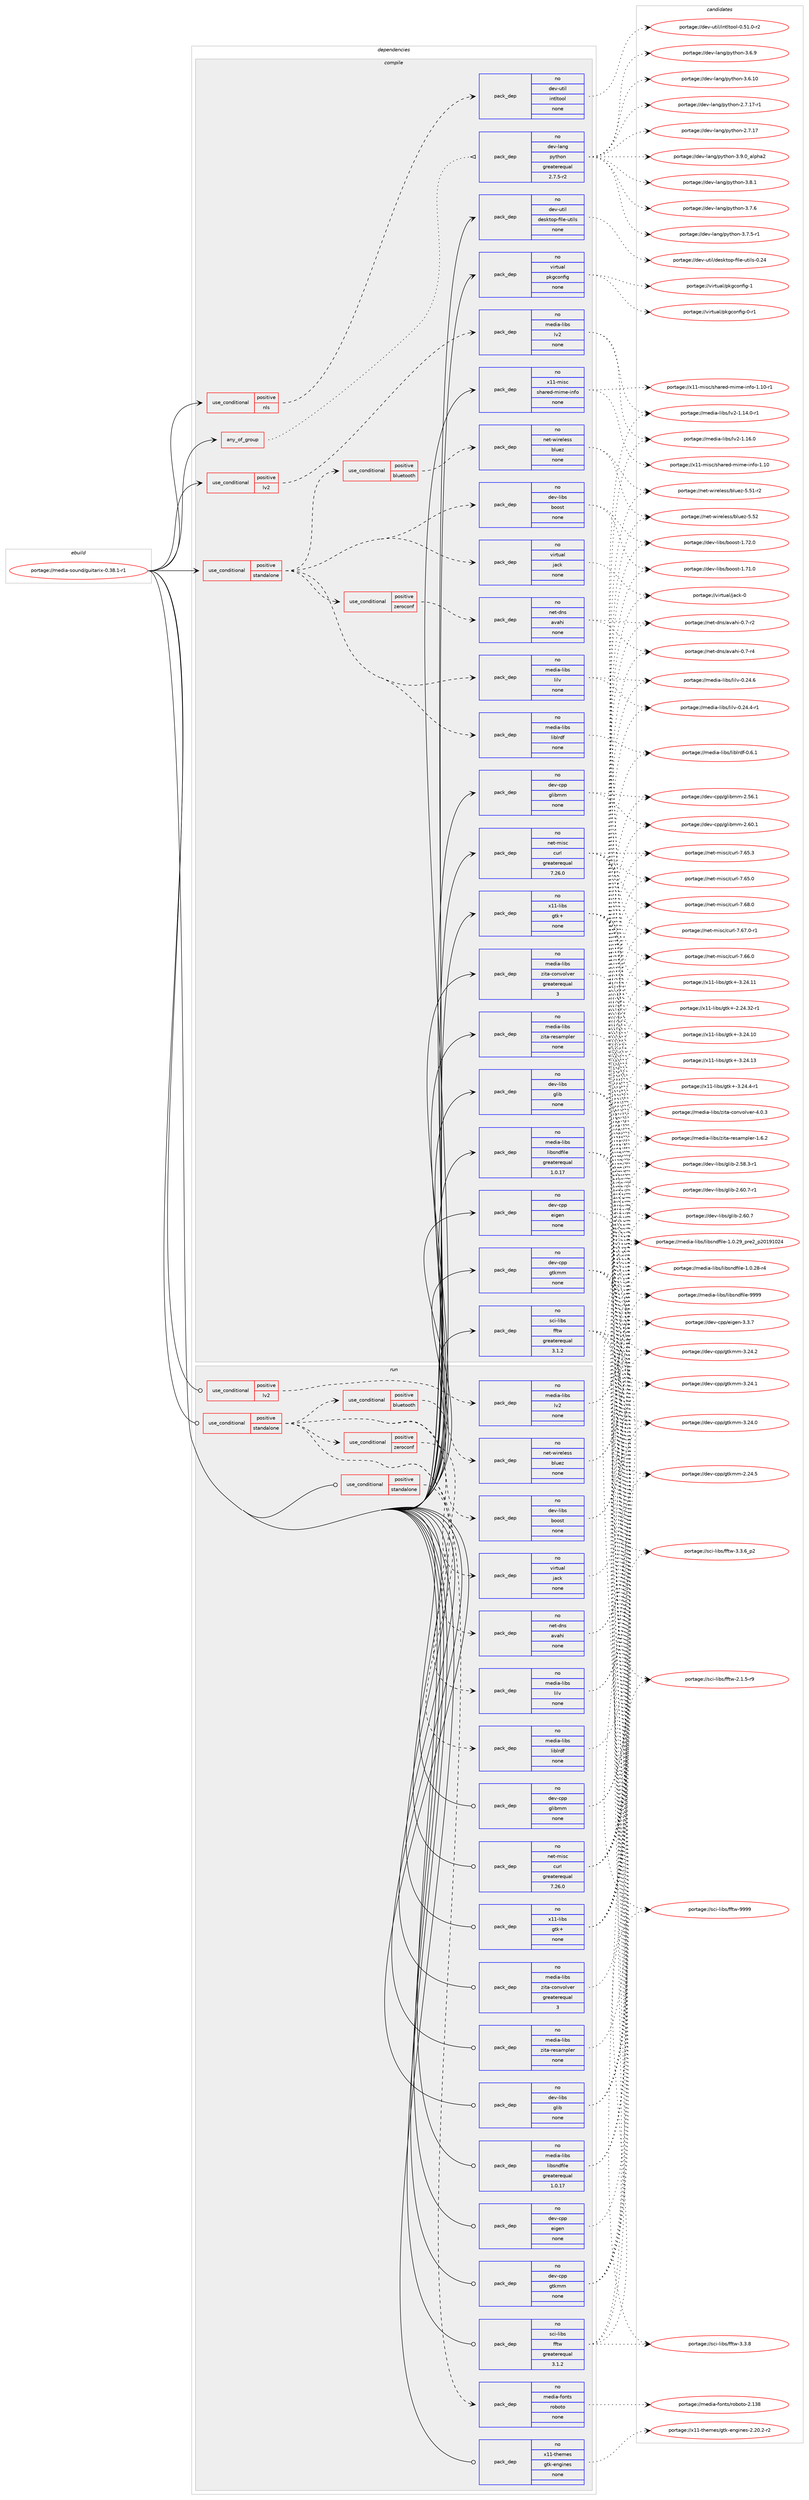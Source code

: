 digraph prolog {

# *************
# Graph options
# *************

newrank=true;
concentrate=true;
compound=true;
graph [rankdir=LR,fontname=Helvetica,fontsize=10,ranksep=1.5];#, ranksep=2.5, nodesep=0.2];
edge  [arrowhead=vee];
node  [fontname=Helvetica,fontsize=10];

# **********
# The ebuild
# **********

subgraph cluster_leftcol {
color=gray;
rank=same;
label=<<i>ebuild</i>>;
id [label="portage://media-sound/guitarix-0.38.1-r1", color=red, width=4, href="../media-sound/guitarix-0.38.1-r1.svg"];
}

# ****************
# The dependencies
# ****************

subgraph cluster_midcol {
color=gray;
label=<<i>dependencies</i>>;
subgraph cluster_compile {
fillcolor="#eeeeee";
style=filled;
label=<<i>compile</i>>;
subgraph any2806 {
dependency192704 [label=<<TABLE BORDER="0" CELLBORDER="1" CELLSPACING="0" CELLPADDING="4"><TR><TD CELLPADDING="10">any_of_group</TD></TR></TABLE>>, shape=none, color=red];subgraph pack146018 {
dependency192705 [label=<<TABLE BORDER="0" CELLBORDER="1" CELLSPACING="0" CELLPADDING="4" WIDTH="220"><TR><TD ROWSPAN="6" CELLPADDING="30">pack_dep</TD></TR><TR><TD WIDTH="110">no</TD></TR><TR><TD>dev-lang</TD></TR><TR><TD>python</TD></TR><TR><TD>greaterequal</TD></TR><TR><TD>2.7.5-r2</TD></TR></TABLE>>, shape=none, color=blue];
}
dependency192704:e -> dependency192705:w [weight=20,style="dotted",arrowhead="oinv"];
}
id:e -> dependency192704:w [weight=20,style="solid",arrowhead="vee"];
subgraph cond43730 {
dependency192706 [label=<<TABLE BORDER="0" CELLBORDER="1" CELLSPACING="0" CELLPADDING="4"><TR><TD ROWSPAN="3" CELLPADDING="10">use_conditional</TD></TR><TR><TD>positive</TD></TR><TR><TD>lv2</TD></TR></TABLE>>, shape=none, color=red];
subgraph pack146019 {
dependency192707 [label=<<TABLE BORDER="0" CELLBORDER="1" CELLSPACING="0" CELLPADDING="4" WIDTH="220"><TR><TD ROWSPAN="6" CELLPADDING="30">pack_dep</TD></TR><TR><TD WIDTH="110">no</TD></TR><TR><TD>media-libs</TD></TR><TR><TD>lv2</TD></TR><TR><TD>none</TD></TR><TR><TD></TD></TR></TABLE>>, shape=none, color=blue];
}
dependency192706:e -> dependency192707:w [weight=20,style="dashed",arrowhead="vee"];
}
id:e -> dependency192706:w [weight=20,style="solid",arrowhead="vee"];
subgraph cond43731 {
dependency192708 [label=<<TABLE BORDER="0" CELLBORDER="1" CELLSPACING="0" CELLPADDING="4"><TR><TD ROWSPAN="3" CELLPADDING="10">use_conditional</TD></TR><TR><TD>positive</TD></TR><TR><TD>nls</TD></TR></TABLE>>, shape=none, color=red];
subgraph pack146020 {
dependency192709 [label=<<TABLE BORDER="0" CELLBORDER="1" CELLSPACING="0" CELLPADDING="4" WIDTH="220"><TR><TD ROWSPAN="6" CELLPADDING="30">pack_dep</TD></TR><TR><TD WIDTH="110">no</TD></TR><TR><TD>dev-util</TD></TR><TR><TD>intltool</TD></TR><TR><TD>none</TD></TR><TR><TD></TD></TR></TABLE>>, shape=none, color=blue];
}
dependency192708:e -> dependency192709:w [weight=20,style="dashed",arrowhead="vee"];
}
id:e -> dependency192708:w [weight=20,style="solid",arrowhead="vee"];
subgraph cond43732 {
dependency192710 [label=<<TABLE BORDER="0" CELLBORDER="1" CELLSPACING="0" CELLPADDING="4"><TR><TD ROWSPAN="3" CELLPADDING="10">use_conditional</TD></TR><TR><TD>positive</TD></TR><TR><TD>standalone</TD></TR></TABLE>>, shape=none, color=red];
subgraph pack146021 {
dependency192711 [label=<<TABLE BORDER="0" CELLBORDER="1" CELLSPACING="0" CELLPADDING="4" WIDTH="220"><TR><TD ROWSPAN="6" CELLPADDING="30">pack_dep</TD></TR><TR><TD WIDTH="110">no</TD></TR><TR><TD>dev-libs</TD></TR><TR><TD>boost</TD></TR><TR><TD>none</TD></TR><TR><TD></TD></TR></TABLE>>, shape=none, color=blue];
}
dependency192710:e -> dependency192711:w [weight=20,style="dashed",arrowhead="vee"];
subgraph pack146022 {
dependency192712 [label=<<TABLE BORDER="0" CELLBORDER="1" CELLSPACING="0" CELLPADDING="4" WIDTH="220"><TR><TD ROWSPAN="6" CELLPADDING="30">pack_dep</TD></TR><TR><TD WIDTH="110">no</TD></TR><TR><TD>media-libs</TD></TR><TR><TD>liblrdf</TD></TR><TR><TD>none</TD></TR><TR><TD></TD></TR></TABLE>>, shape=none, color=blue];
}
dependency192710:e -> dependency192712:w [weight=20,style="dashed",arrowhead="vee"];
subgraph pack146023 {
dependency192713 [label=<<TABLE BORDER="0" CELLBORDER="1" CELLSPACING="0" CELLPADDING="4" WIDTH="220"><TR><TD ROWSPAN="6" CELLPADDING="30">pack_dep</TD></TR><TR><TD WIDTH="110">no</TD></TR><TR><TD>media-libs</TD></TR><TR><TD>lilv</TD></TR><TR><TD>none</TD></TR><TR><TD></TD></TR></TABLE>>, shape=none, color=blue];
}
dependency192710:e -> dependency192713:w [weight=20,style="dashed",arrowhead="vee"];
subgraph pack146024 {
dependency192714 [label=<<TABLE BORDER="0" CELLBORDER="1" CELLSPACING="0" CELLPADDING="4" WIDTH="220"><TR><TD ROWSPAN="6" CELLPADDING="30">pack_dep</TD></TR><TR><TD WIDTH="110">no</TD></TR><TR><TD>virtual</TD></TR><TR><TD>jack</TD></TR><TR><TD>none</TD></TR><TR><TD></TD></TR></TABLE>>, shape=none, color=blue];
}
dependency192710:e -> dependency192714:w [weight=20,style="dashed",arrowhead="vee"];
subgraph cond43733 {
dependency192715 [label=<<TABLE BORDER="0" CELLBORDER="1" CELLSPACING="0" CELLPADDING="4"><TR><TD ROWSPAN="3" CELLPADDING="10">use_conditional</TD></TR><TR><TD>positive</TD></TR><TR><TD>bluetooth</TD></TR></TABLE>>, shape=none, color=red];
subgraph pack146025 {
dependency192716 [label=<<TABLE BORDER="0" CELLBORDER="1" CELLSPACING="0" CELLPADDING="4" WIDTH="220"><TR><TD ROWSPAN="6" CELLPADDING="30">pack_dep</TD></TR><TR><TD WIDTH="110">no</TD></TR><TR><TD>net-wireless</TD></TR><TR><TD>bluez</TD></TR><TR><TD>none</TD></TR><TR><TD></TD></TR></TABLE>>, shape=none, color=blue];
}
dependency192715:e -> dependency192716:w [weight=20,style="dashed",arrowhead="vee"];
}
dependency192710:e -> dependency192715:w [weight=20,style="dashed",arrowhead="vee"];
subgraph cond43734 {
dependency192717 [label=<<TABLE BORDER="0" CELLBORDER="1" CELLSPACING="0" CELLPADDING="4"><TR><TD ROWSPAN="3" CELLPADDING="10">use_conditional</TD></TR><TR><TD>positive</TD></TR><TR><TD>zeroconf</TD></TR></TABLE>>, shape=none, color=red];
subgraph pack146026 {
dependency192718 [label=<<TABLE BORDER="0" CELLBORDER="1" CELLSPACING="0" CELLPADDING="4" WIDTH="220"><TR><TD ROWSPAN="6" CELLPADDING="30">pack_dep</TD></TR><TR><TD WIDTH="110">no</TD></TR><TR><TD>net-dns</TD></TR><TR><TD>avahi</TD></TR><TR><TD>none</TD></TR><TR><TD></TD></TR></TABLE>>, shape=none, color=blue];
}
dependency192717:e -> dependency192718:w [weight=20,style="dashed",arrowhead="vee"];
}
dependency192710:e -> dependency192717:w [weight=20,style="dashed",arrowhead="vee"];
}
id:e -> dependency192710:w [weight=20,style="solid",arrowhead="vee"];
subgraph pack146027 {
dependency192719 [label=<<TABLE BORDER="0" CELLBORDER="1" CELLSPACING="0" CELLPADDING="4" WIDTH="220"><TR><TD ROWSPAN="6" CELLPADDING="30">pack_dep</TD></TR><TR><TD WIDTH="110">no</TD></TR><TR><TD>dev-cpp</TD></TR><TR><TD>eigen</TD></TR><TR><TD>none</TD></TR><TR><TD></TD></TR></TABLE>>, shape=none, color=blue];
}
id:e -> dependency192719:w [weight=20,style="solid",arrowhead="vee"];
subgraph pack146028 {
dependency192720 [label=<<TABLE BORDER="0" CELLBORDER="1" CELLSPACING="0" CELLPADDING="4" WIDTH="220"><TR><TD ROWSPAN="6" CELLPADDING="30">pack_dep</TD></TR><TR><TD WIDTH="110">no</TD></TR><TR><TD>dev-cpp</TD></TR><TR><TD>glibmm</TD></TR><TR><TD>none</TD></TR><TR><TD></TD></TR></TABLE>>, shape=none, color=blue];
}
id:e -> dependency192720:w [weight=20,style="solid",arrowhead="vee"];
subgraph pack146029 {
dependency192721 [label=<<TABLE BORDER="0" CELLBORDER="1" CELLSPACING="0" CELLPADDING="4" WIDTH="220"><TR><TD ROWSPAN="6" CELLPADDING="30">pack_dep</TD></TR><TR><TD WIDTH="110">no</TD></TR><TR><TD>dev-cpp</TD></TR><TR><TD>gtkmm</TD></TR><TR><TD>none</TD></TR><TR><TD></TD></TR></TABLE>>, shape=none, color=blue];
}
id:e -> dependency192721:w [weight=20,style="solid",arrowhead="vee"];
subgraph pack146030 {
dependency192722 [label=<<TABLE BORDER="0" CELLBORDER="1" CELLSPACING="0" CELLPADDING="4" WIDTH="220"><TR><TD ROWSPAN="6" CELLPADDING="30">pack_dep</TD></TR><TR><TD WIDTH="110">no</TD></TR><TR><TD>dev-libs</TD></TR><TR><TD>glib</TD></TR><TR><TD>none</TD></TR><TR><TD></TD></TR></TABLE>>, shape=none, color=blue];
}
id:e -> dependency192722:w [weight=20,style="solid",arrowhead="vee"];
subgraph pack146031 {
dependency192723 [label=<<TABLE BORDER="0" CELLBORDER="1" CELLSPACING="0" CELLPADDING="4" WIDTH="220"><TR><TD ROWSPAN="6" CELLPADDING="30">pack_dep</TD></TR><TR><TD WIDTH="110">no</TD></TR><TR><TD>dev-util</TD></TR><TR><TD>desktop-file-utils</TD></TR><TR><TD>none</TD></TR><TR><TD></TD></TR></TABLE>>, shape=none, color=blue];
}
id:e -> dependency192723:w [weight=20,style="solid",arrowhead="vee"];
subgraph pack146032 {
dependency192724 [label=<<TABLE BORDER="0" CELLBORDER="1" CELLSPACING="0" CELLPADDING="4" WIDTH="220"><TR><TD ROWSPAN="6" CELLPADDING="30">pack_dep</TD></TR><TR><TD WIDTH="110">no</TD></TR><TR><TD>media-libs</TD></TR><TR><TD>libsndfile</TD></TR><TR><TD>greaterequal</TD></TR><TR><TD>1.0.17</TD></TR></TABLE>>, shape=none, color=blue];
}
id:e -> dependency192724:w [weight=20,style="solid",arrowhead="vee"];
subgraph pack146033 {
dependency192725 [label=<<TABLE BORDER="0" CELLBORDER="1" CELLSPACING="0" CELLPADDING="4" WIDTH="220"><TR><TD ROWSPAN="6" CELLPADDING="30">pack_dep</TD></TR><TR><TD WIDTH="110">no</TD></TR><TR><TD>media-libs</TD></TR><TR><TD>zita-convolver</TD></TR><TR><TD>greaterequal</TD></TR><TR><TD>3</TD></TR></TABLE>>, shape=none, color=blue];
}
id:e -> dependency192725:w [weight=20,style="solid",arrowhead="vee"];
subgraph pack146034 {
dependency192726 [label=<<TABLE BORDER="0" CELLBORDER="1" CELLSPACING="0" CELLPADDING="4" WIDTH="220"><TR><TD ROWSPAN="6" CELLPADDING="30">pack_dep</TD></TR><TR><TD WIDTH="110">no</TD></TR><TR><TD>media-libs</TD></TR><TR><TD>zita-resampler</TD></TR><TR><TD>none</TD></TR><TR><TD></TD></TR></TABLE>>, shape=none, color=blue];
}
id:e -> dependency192726:w [weight=20,style="solid",arrowhead="vee"];
subgraph pack146035 {
dependency192727 [label=<<TABLE BORDER="0" CELLBORDER="1" CELLSPACING="0" CELLPADDING="4" WIDTH="220"><TR><TD ROWSPAN="6" CELLPADDING="30">pack_dep</TD></TR><TR><TD WIDTH="110">no</TD></TR><TR><TD>net-misc</TD></TR><TR><TD>curl</TD></TR><TR><TD>greaterequal</TD></TR><TR><TD>7.26.0</TD></TR></TABLE>>, shape=none, color=blue];
}
id:e -> dependency192727:w [weight=20,style="solid",arrowhead="vee"];
subgraph pack146036 {
dependency192728 [label=<<TABLE BORDER="0" CELLBORDER="1" CELLSPACING="0" CELLPADDING="4" WIDTH="220"><TR><TD ROWSPAN="6" CELLPADDING="30">pack_dep</TD></TR><TR><TD WIDTH="110">no</TD></TR><TR><TD>sci-libs</TD></TR><TR><TD>fftw</TD></TR><TR><TD>greaterequal</TD></TR><TR><TD>3.1.2</TD></TR></TABLE>>, shape=none, color=blue];
}
id:e -> dependency192728:w [weight=20,style="solid",arrowhead="vee"];
subgraph pack146037 {
dependency192729 [label=<<TABLE BORDER="0" CELLBORDER="1" CELLSPACING="0" CELLPADDING="4" WIDTH="220"><TR><TD ROWSPAN="6" CELLPADDING="30">pack_dep</TD></TR><TR><TD WIDTH="110">no</TD></TR><TR><TD>virtual</TD></TR><TR><TD>pkgconfig</TD></TR><TR><TD>none</TD></TR><TR><TD></TD></TR></TABLE>>, shape=none, color=blue];
}
id:e -> dependency192729:w [weight=20,style="solid",arrowhead="vee"];
subgraph pack146038 {
dependency192730 [label=<<TABLE BORDER="0" CELLBORDER="1" CELLSPACING="0" CELLPADDING="4" WIDTH="220"><TR><TD ROWSPAN="6" CELLPADDING="30">pack_dep</TD></TR><TR><TD WIDTH="110">no</TD></TR><TR><TD>x11-libs</TD></TR><TR><TD>gtk+</TD></TR><TR><TD>none</TD></TR><TR><TD></TD></TR></TABLE>>, shape=none, color=blue];
}
id:e -> dependency192730:w [weight=20,style="solid",arrowhead="vee"];
subgraph pack146039 {
dependency192731 [label=<<TABLE BORDER="0" CELLBORDER="1" CELLSPACING="0" CELLPADDING="4" WIDTH="220"><TR><TD ROWSPAN="6" CELLPADDING="30">pack_dep</TD></TR><TR><TD WIDTH="110">no</TD></TR><TR><TD>x11-misc</TD></TR><TR><TD>shared-mime-info</TD></TR><TR><TD>none</TD></TR><TR><TD></TD></TR></TABLE>>, shape=none, color=blue];
}
id:e -> dependency192731:w [weight=20,style="solid",arrowhead="vee"];
}
subgraph cluster_compileandrun {
fillcolor="#eeeeee";
style=filled;
label=<<i>compile and run</i>>;
}
subgraph cluster_run {
fillcolor="#eeeeee";
style=filled;
label=<<i>run</i>>;
subgraph cond43735 {
dependency192732 [label=<<TABLE BORDER="0" CELLBORDER="1" CELLSPACING="0" CELLPADDING="4"><TR><TD ROWSPAN="3" CELLPADDING="10">use_conditional</TD></TR><TR><TD>positive</TD></TR><TR><TD>lv2</TD></TR></TABLE>>, shape=none, color=red];
subgraph pack146040 {
dependency192733 [label=<<TABLE BORDER="0" CELLBORDER="1" CELLSPACING="0" CELLPADDING="4" WIDTH="220"><TR><TD ROWSPAN="6" CELLPADDING="30">pack_dep</TD></TR><TR><TD WIDTH="110">no</TD></TR><TR><TD>media-libs</TD></TR><TR><TD>lv2</TD></TR><TR><TD>none</TD></TR><TR><TD></TD></TR></TABLE>>, shape=none, color=blue];
}
dependency192732:e -> dependency192733:w [weight=20,style="dashed",arrowhead="vee"];
}
id:e -> dependency192732:w [weight=20,style="solid",arrowhead="odot"];
subgraph cond43736 {
dependency192734 [label=<<TABLE BORDER="0" CELLBORDER="1" CELLSPACING="0" CELLPADDING="4"><TR><TD ROWSPAN="3" CELLPADDING="10">use_conditional</TD></TR><TR><TD>positive</TD></TR><TR><TD>standalone</TD></TR></TABLE>>, shape=none, color=red];
subgraph pack146041 {
dependency192735 [label=<<TABLE BORDER="0" CELLBORDER="1" CELLSPACING="0" CELLPADDING="4" WIDTH="220"><TR><TD ROWSPAN="6" CELLPADDING="30">pack_dep</TD></TR><TR><TD WIDTH="110">no</TD></TR><TR><TD>dev-libs</TD></TR><TR><TD>boost</TD></TR><TR><TD>none</TD></TR><TR><TD></TD></TR></TABLE>>, shape=none, color=blue];
}
dependency192734:e -> dependency192735:w [weight=20,style="dashed",arrowhead="vee"];
subgraph pack146042 {
dependency192736 [label=<<TABLE BORDER="0" CELLBORDER="1" CELLSPACING="0" CELLPADDING="4" WIDTH="220"><TR><TD ROWSPAN="6" CELLPADDING="30">pack_dep</TD></TR><TR><TD WIDTH="110">no</TD></TR><TR><TD>media-libs</TD></TR><TR><TD>liblrdf</TD></TR><TR><TD>none</TD></TR><TR><TD></TD></TR></TABLE>>, shape=none, color=blue];
}
dependency192734:e -> dependency192736:w [weight=20,style="dashed",arrowhead="vee"];
subgraph pack146043 {
dependency192737 [label=<<TABLE BORDER="0" CELLBORDER="1" CELLSPACING="0" CELLPADDING="4" WIDTH="220"><TR><TD ROWSPAN="6" CELLPADDING="30">pack_dep</TD></TR><TR><TD WIDTH="110">no</TD></TR><TR><TD>media-libs</TD></TR><TR><TD>lilv</TD></TR><TR><TD>none</TD></TR><TR><TD></TD></TR></TABLE>>, shape=none, color=blue];
}
dependency192734:e -> dependency192737:w [weight=20,style="dashed",arrowhead="vee"];
subgraph pack146044 {
dependency192738 [label=<<TABLE BORDER="0" CELLBORDER="1" CELLSPACING="0" CELLPADDING="4" WIDTH="220"><TR><TD ROWSPAN="6" CELLPADDING="30">pack_dep</TD></TR><TR><TD WIDTH="110">no</TD></TR><TR><TD>virtual</TD></TR><TR><TD>jack</TD></TR><TR><TD>none</TD></TR><TR><TD></TD></TR></TABLE>>, shape=none, color=blue];
}
dependency192734:e -> dependency192738:w [weight=20,style="dashed",arrowhead="vee"];
subgraph cond43737 {
dependency192739 [label=<<TABLE BORDER="0" CELLBORDER="1" CELLSPACING="0" CELLPADDING="4"><TR><TD ROWSPAN="3" CELLPADDING="10">use_conditional</TD></TR><TR><TD>positive</TD></TR><TR><TD>bluetooth</TD></TR></TABLE>>, shape=none, color=red];
subgraph pack146045 {
dependency192740 [label=<<TABLE BORDER="0" CELLBORDER="1" CELLSPACING="0" CELLPADDING="4" WIDTH="220"><TR><TD ROWSPAN="6" CELLPADDING="30">pack_dep</TD></TR><TR><TD WIDTH="110">no</TD></TR><TR><TD>net-wireless</TD></TR><TR><TD>bluez</TD></TR><TR><TD>none</TD></TR><TR><TD></TD></TR></TABLE>>, shape=none, color=blue];
}
dependency192739:e -> dependency192740:w [weight=20,style="dashed",arrowhead="vee"];
}
dependency192734:e -> dependency192739:w [weight=20,style="dashed",arrowhead="vee"];
subgraph cond43738 {
dependency192741 [label=<<TABLE BORDER="0" CELLBORDER="1" CELLSPACING="0" CELLPADDING="4"><TR><TD ROWSPAN="3" CELLPADDING="10">use_conditional</TD></TR><TR><TD>positive</TD></TR><TR><TD>zeroconf</TD></TR></TABLE>>, shape=none, color=red];
subgraph pack146046 {
dependency192742 [label=<<TABLE BORDER="0" CELLBORDER="1" CELLSPACING="0" CELLPADDING="4" WIDTH="220"><TR><TD ROWSPAN="6" CELLPADDING="30">pack_dep</TD></TR><TR><TD WIDTH="110">no</TD></TR><TR><TD>net-dns</TD></TR><TR><TD>avahi</TD></TR><TR><TD>none</TD></TR><TR><TD></TD></TR></TABLE>>, shape=none, color=blue];
}
dependency192741:e -> dependency192742:w [weight=20,style="dashed",arrowhead="vee"];
}
dependency192734:e -> dependency192741:w [weight=20,style="dashed",arrowhead="vee"];
}
id:e -> dependency192734:w [weight=20,style="solid",arrowhead="odot"];
subgraph cond43739 {
dependency192743 [label=<<TABLE BORDER="0" CELLBORDER="1" CELLSPACING="0" CELLPADDING="4"><TR><TD ROWSPAN="3" CELLPADDING="10">use_conditional</TD></TR><TR><TD>positive</TD></TR><TR><TD>standalone</TD></TR></TABLE>>, shape=none, color=red];
subgraph pack146047 {
dependency192744 [label=<<TABLE BORDER="0" CELLBORDER="1" CELLSPACING="0" CELLPADDING="4" WIDTH="220"><TR><TD ROWSPAN="6" CELLPADDING="30">pack_dep</TD></TR><TR><TD WIDTH="110">no</TD></TR><TR><TD>media-fonts</TD></TR><TR><TD>roboto</TD></TR><TR><TD>none</TD></TR><TR><TD></TD></TR></TABLE>>, shape=none, color=blue];
}
dependency192743:e -> dependency192744:w [weight=20,style="dashed",arrowhead="vee"];
}
id:e -> dependency192743:w [weight=20,style="solid",arrowhead="odot"];
subgraph pack146048 {
dependency192745 [label=<<TABLE BORDER="0" CELLBORDER="1" CELLSPACING="0" CELLPADDING="4" WIDTH="220"><TR><TD ROWSPAN="6" CELLPADDING="30">pack_dep</TD></TR><TR><TD WIDTH="110">no</TD></TR><TR><TD>dev-cpp</TD></TR><TR><TD>eigen</TD></TR><TR><TD>none</TD></TR><TR><TD></TD></TR></TABLE>>, shape=none, color=blue];
}
id:e -> dependency192745:w [weight=20,style="solid",arrowhead="odot"];
subgraph pack146049 {
dependency192746 [label=<<TABLE BORDER="0" CELLBORDER="1" CELLSPACING="0" CELLPADDING="4" WIDTH="220"><TR><TD ROWSPAN="6" CELLPADDING="30">pack_dep</TD></TR><TR><TD WIDTH="110">no</TD></TR><TR><TD>dev-cpp</TD></TR><TR><TD>glibmm</TD></TR><TR><TD>none</TD></TR><TR><TD></TD></TR></TABLE>>, shape=none, color=blue];
}
id:e -> dependency192746:w [weight=20,style="solid",arrowhead="odot"];
subgraph pack146050 {
dependency192747 [label=<<TABLE BORDER="0" CELLBORDER="1" CELLSPACING="0" CELLPADDING="4" WIDTH="220"><TR><TD ROWSPAN="6" CELLPADDING="30">pack_dep</TD></TR><TR><TD WIDTH="110">no</TD></TR><TR><TD>dev-cpp</TD></TR><TR><TD>gtkmm</TD></TR><TR><TD>none</TD></TR><TR><TD></TD></TR></TABLE>>, shape=none, color=blue];
}
id:e -> dependency192747:w [weight=20,style="solid",arrowhead="odot"];
subgraph pack146051 {
dependency192748 [label=<<TABLE BORDER="0" CELLBORDER="1" CELLSPACING="0" CELLPADDING="4" WIDTH="220"><TR><TD ROWSPAN="6" CELLPADDING="30">pack_dep</TD></TR><TR><TD WIDTH="110">no</TD></TR><TR><TD>dev-libs</TD></TR><TR><TD>glib</TD></TR><TR><TD>none</TD></TR><TR><TD></TD></TR></TABLE>>, shape=none, color=blue];
}
id:e -> dependency192748:w [weight=20,style="solid",arrowhead="odot"];
subgraph pack146052 {
dependency192749 [label=<<TABLE BORDER="0" CELLBORDER="1" CELLSPACING="0" CELLPADDING="4" WIDTH="220"><TR><TD ROWSPAN="6" CELLPADDING="30">pack_dep</TD></TR><TR><TD WIDTH="110">no</TD></TR><TR><TD>media-libs</TD></TR><TR><TD>libsndfile</TD></TR><TR><TD>greaterequal</TD></TR><TR><TD>1.0.17</TD></TR></TABLE>>, shape=none, color=blue];
}
id:e -> dependency192749:w [weight=20,style="solid",arrowhead="odot"];
subgraph pack146053 {
dependency192750 [label=<<TABLE BORDER="0" CELLBORDER="1" CELLSPACING="0" CELLPADDING="4" WIDTH="220"><TR><TD ROWSPAN="6" CELLPADDING="30">pack_dep</TD></TR><TR><TD WIDTH="110">no</TD></TR><TR><TD>media-libs</TD></TR><TR><TD>zita-convolver</TD></TR><TR><TD>greaterequal</TD></TR><TR><TD>3</TD></TR></TABLE>>, shape=none, color=blue];
}
id:e -> dependency192750:w [weight=20,style="solid",arrowhead="odot"];
subgraph pack146054 {
dependency192751 [label=<<TABLE BORDER="0" CELLBORDER="1" CELLSPACING="0" CELLPADDING="4" WIDTH="220"><TR><TD ROWSPAN="6" CELLPADDING="30">pack_dep</TD></TR><TR><TD WIDTH="110">no</TD></TR><TR><TD>media-libs</TD></TR><TR><TD>zita-resampler</TD></TR><TR><TD>none</TD></TR><TR><TD></TD></TR></TABLE>>, shape=none, color=blue];
}
id:e -> dependency192751:w [weight=20,style="solid",arrowhead="odot"];
subgraph pack146055 {
dependency192752 [label=<<TABLE BORDER="0" CELLBORDER="1" CELLSPACING="0" CELLPADDING="4" WIDTH="220"><TR><TD ROWSPAN="6" CELLPADDING="30">pack_dep</TD></TR><TR><TD WIDTH="110">no</TD></TR><TR><TD>net-misc</TD></TR><TR><TD>curl</TD></TR><TR><TD>greaterequal</TD></TR><TR><TD>7.26.0</TD></TR></TABLE>>, shape=none, color=blue];
}
id:e -> dependency192752:w [weight=20,style="solid",arrowhead="odot"];
subgraph pack146056 {
dependency192753 [label=<<TABLE BORDER="0" CELLBORDER="1" CELLSPACING="0" CELLPADDING="4" WIDTH="220"><TR><TD ROWSPAN="6" CELLPADDING="30">pack_dep</TD></TR><TR><TD WIDTH="110">no</TD></TR><TR><TD>sci-libs</TD></TR><TR><TD>fftw</TD></TR><TR><TD>greaterequal</TD></TR><TR><TD>3.1.2</TD></TR></TABLE>>, shape=none, color=blue];
}
id:e -> dependency192753:w [weight=20,style="solid",arrowhead="odot"];
subgraph pack146057 {
dependency192754 [label=<<TABLE BORDER="0" CELLBORDER="1" CELLSPACING="0" CELLPADDING="4" WIDTH="220"><TR><TD ROWSPAN="6" CELLPADDING="30">pack_dep</TD></TR><TR><TD WIDTH="110">no</TD></TR><TR><TD>x11-libs</TD></TR><TR><TD>gtk+</TD></TR><TR><TD>none</TD></TR><TR><TD></TD></TR></TABLE>>, shape=none, color=blue];
}
id:e -> dependency192754:w [weight=20,style="solid",arrowhead="odot"];
subgraph pack146058 {
dependency192755 [label=<<TABLE BORDER="0" CELLBORDER="1" CELLSPACING="0" CELLPADDING="4" WIDTH="220"><TR><TD ROWSPAN="6" CELLPADDING="30">pack_dep</TD></TR><TR><TD WIDTH="110">no</TD></TR><TR><TD>x11-themes</TD></TR><TR><TD>gtk-engines</TD></TR><TR><TD>none</TD></TR><TR><TD></TD></TR></TABLE>>, shape=none, color=blue];
}
id:e -> dependency192755:w [weight=20,style="solid",arrowhead="odot"];
}
}

# **************
# The candidates
# **************

subgraph cluster_choices {
rank=same;
color=gray;
label=<<i>candidates</i>>;

subgraph choice146018 {
color=black;
nodesep=1;
choice10010111845108971101034711212111610411111045514657464895971081121049750 [label="portage://dev-lang/python-3.9.0_alpha2", color=red, width=4,href="../dev-lang/python-3.9.0_alpha2.svg"];
choice100101118451089711010347112121116104111110455146564649 [label="portage://dev-lang/python-3.8.1", color=red, width=4,href="../dev-lang/python-3.8.1.svg"];
choice100101118451089711010347112121116104111110455146554654 [label="portage://dev-lang/python-3.7.6", color=red, width=4,href="../dev-lang/python-3.7.6.svg"];
choice1001011184510897110103471121211161041111104551465546534511449 [label="portage://dev-lang/python-3.7.5-r1", color=red, width=4,href="../dev-lang/python-3.7.5-r1.svg"];
choice100101118451089711010347112121116104111110455146544657 [label="portage://dev-lang/python-3.6.9", color=red, width=4,href="../dev-lang/python-3.6.9.svg"];
choice10010111845108971101034711212111610411111045514654464948 [label="portage://dev-lang/python-3.6.10", color=red, width=4,href="../dev-lang/python-3.6.10.svg"];
choice100101118451089711010347112121116104111110455046554649554511449 [label="portage://dev-lang/python-2.7.17-r1", color=red, width=4,href="../dev-lang/python-2.7.17-r1.svg"];
choice10010111845108971101034711212111610411111045504655464955 [label="portage://dev-lang/python-2.7.17", color=red, width=4,href="../dev-lang/python-2.7.17.svg"];
dependency192705:e -> choice10010111845108971101034711212111610411111045514657464895971081121049750:w [style=dotted,weight="100"];
dependency192705:e -> choice100101118451089711010347112121116104111110455146564649:w [style=dotted,weight="100"];
dependency192705:e -> choice100101118451089711010347112121116104111110455146554654:w [style=dotted,weight="100"];
dependency192705:e -> choice1001011184510897110103471121211161041111104551465546534511449:w [style=dotted,weight="100"];
dependency192705:e -> choice100101118451089711010347112121116104111110455146544657:w [style=dotted,weight="100"];
dependency192705:e -> choice10010111845108971101034711212111610411111045514654464948:w [style=dotted,weight="100"];
dependency192705:e -> choice100101118451089711010347112121116104111110455046554649554511449:w [style=dotted,weight="100"];
dependency192705:e -> choice10010111845108971101034711212111610411111045504655464955:w [style=dotted,weight="100"];
}
subgraph choice146019 {
color=black;
nodesep=1;
choice109101100105974510810598115471081185045494649544648 [label="portage://media-libs/lv2-1.16.0", color=red, width=4,href="../media-libs/lv2-1.16.0.svg"];
choice1091011001059745108105981154710811850454946495246484511449 [label="portage://media-libs/lv2-1.14.0-r1", color=red, width=4,href="../media-libs/lv2-1.14.0-r1.svg"];
dependency192707:e -> choice109101100105974510810598115471081185045494649544648:w [style=dotted,weight="100"];
dependency192707:e -> choice1091011001059745108105981154710811850454946495246484511449:w [style=dotted,weight="100"];
}
subgraph choice146020 {
color=black;
nodesep=1;
choice1001011184511711610510847105110116108116111111108454846534946484511450 [label="portage://dev-util/intltool-0.51.0-r2", color=red, width=4,href="../dev-util/intltool-0.51.0-r2.svg"];
dependency192709:e -> choice1001011184511711610510847105110116108116111111108454846534946484511450:w [style=dotted,weight="100"];
}
subgraph choice146021 {
color=black;
nodesep=1;
choice1001011184510810598115479811111111511645494655504648 [label="portage://dev-libs/boost-1.72.0", color=red, width=4,href="../dev-libs/boost-1.72.0.svg"];
choice1001011184510810598115479811111111511645494655494648 [label="portage://dev-libs/boost-1.71.0", color=red, width=4,href="../dev-libs/boost-1.71.0.svg"];
dependency192711:e -> choice1001011184510810598115479811111111511645494655504648:w [style=dotted,weight="100"];
dependency192711:e -> choice1001011184510810598115479811111111511645494655494648:w [style=dotted,weight="100"];
}
subgraph choice146022 {
color=black;
nodesep=1;
choice1091011001059745108105981154710810598108114100102454846544649 [label="portage://media-libs/liblrdf-0.6.1", color=red, width=4,href="../media-libs/liblrdf-0.6.1.svg"];
dependency192712:e -> choice1091011001059745108105981154710810598108114100102454846544649:w [style=dotted,weight="100"];
}
subgraph choice146023 {
color=black;
nodesep=1;
choice1091011001059745108105981154710810510811845484650524654 [label="portage://media-libs/lilv-0.24.6", color=red, width=4,href="../media-libs/lilv-0.24.6.svg"];
choice10910110010597451081059811547108105108118454846505246524511449 [label="portage://media-libs/lilv-0.24.4-r1", color=red, width=4,href="../media-libs/lilv-0.24.4-r1.svg"];
dependency192713:e -> choice1091011001059745108105981154710810510811845484650524654:w [style=dotted,weight="100"];
dependency192713:e -> choice10910110010597451081059811547108105108118454846505246524511449:w [style=dotted,weight="100"];
}
subgraph choice146024 {
color=black;
nodesep=1;
choice118105114116117971084710697991074548 [label="portage://virtual/jack-0", color=red, width=4,href="../virtual/jack-0.svg"];
dependency192714:e -> choice118105114116117971084710697991074548:w [style=dotted,weight="100"];
}
subgraph choice146025 {
color=black;
nodesep=1;
choice1101011164511910511410110810111511547981081171011224553465350 [label="portage://net-wireless/bluez-5.52", color=red, width=4,href="../net-wireless/bluez-5.52.svg"];
choice11010111645119105114101108101115115479810811710112245534653494511450 [label="portage://net-wireless/bluez-5.51-r2", color=red, width=4,href="../net-wireless/bluez-5.51-r2.svg"];
dependency192716:e -> choice1101011164511910511410110810111511547981081171011224553465350:w [style=dotted,weight="100"];
dependency192716:e -> choice11010111645119105114101108101115115479810811710112245534653494511450:w [style=dotted,weight="100"];
}
subgraph choice146026 {
color=black;
nodesep=1;
choice11010111645100110115479711897104105454846554511452 [label="portage://net-dns/avahi-0.7-r4", color=red, width=4,href="../net-dns/avahi-0.7-r4.svg"];
choice11010111645100110115479711897104105454846554511450 [label="portage://net-dns/avahi-0.7-r2", color=red, width=4,href="../net-dns/avahi-0.7-r2.svg"];
dependency192718:e -> choice11010111645100110115479711897104105454846554511452:w [style=dotted,weight="100"];
dependency192718:e -> choice11010111645100110115479711897104105454846554511450:w [style=dotted,weight="100"];
}
subgraph choice146027 {
color=black;
nodesep=1;
choice100101118459911211247101105103101110455146514655 [label="portage://dev-cpp/eigen-3.3.7", color=red, width=4,href="../dev-cpp/eigen-3.3.7.svg"];
dependency192719:e -> choice100101118459911211247101105103101110455146514655:w [style=dotted,weight="100"];
}
subgraph choice146028 {
color=black;
nodesep=1;
choice1001011184599112112471031081059810910945504654484649 [label="portage://dev-cpp/glibmm-2.60.1", color=red, width=4,href="../dev-cpp/glibmm-2.60.1.svg"];
choice1001011184599112112471031081059810910945504653544649 [label="portage://dev-cpp/glibmm-2.56.1", color=red, width=4,href="../dev-cpp/glibmm-2.56.1.svg"];
dependency192720:e -> choice1001011184599112112471031081059810910945504654484649:w [style=dotted,weight="100"];
dependency192720:e -> choice1001011184599112112471031081059810910945504653544649:w [style=dotted,weight="100"];
}
subgraph choice146029 {
color=black;
nodesep=1;
choice10010111845991121124710311610710910945514650524650 [label="portage://dev-cpp/gtkmm-3.24.2", color=red, width=4,href="../dev-cpp/gtkmm-3.24.2.svg"];
choice10010111845991121124710311610710910945514650524649 [label="portage://dev-cpp/gtkmm-3.24.1", color=red, width=4,href="../dev-cpp/gtkmm-3.24.1.svg"];
choice10010111845991121124710311610710910945514650524648 [label="portage://dev-cpp/gtkmm-3.24.0", color=red, width=4,href="../dev-cpp/gtkmm-3.24.0.svg"];
choice10010111845991121124710311610710910945504650524653 [label="portage://dev-cpp/gtkmm-2.24.5", color=red, width=4,href="../dev-cpp/gtkmm-2.24.5.svg"];
dependency192721:e -> choice10010111845991121124710311610710910945514650524650:w [style=dotted,weight="100"];
dependency192721:e -> choice10010111845991121124710311610710910945514650524649:w [style=dotted,weight="100"];
dependency192721:e -> choice10010111845991121124710311610710910945514650524648:w [style=dotted,weight="100"];
dependency192721:e -> choice10010111845991121124710311610710910945504650524653:w [style=dotted,weight="100"];
}
subgraph choice146030 {
color=black;
nodesep=1;
choice10010111845108105981154710310810598455046544846554511449 [label="portage://dev-libs/glib-2.60.7-r1", color=red, width=4,href="../dev-libs/glib-2.60.7-r1.svg"];
choice1001011184510810598115471031081059845504654484655 [label="portage://dev-libs/glib-2.60.7", color=red, width=4,href="../dev-libs/glib-2.60.7.svg"];
choice10010111845108105981154710310810598455046535646514511449 [label="portage://dev-libs/glib-2.58.3-r1", color=red, width=4,href="../dev-libs/glib-2.58.3-r1.svg"];
dependency192722:e -> choice10010111845108105981154710310810598455046544846554511449:w [style=dotted,weight="100"];
dependency192722:e -> choice1001011184510810598115471031081059845504654484655:w [style=dotted,weight="100"];
dependency192722:e -> choice10010111845108105981154710310810598455046535646514511449:w [style=dotted,weight="100"];
}
subgraph choice146031 {
color=black;
nodesep=1;
choice100101118451171161051084710010111510711611111245102105108101451171161051081154548465052 [label="portage://dev-util/desktop-file-utils-0.24", color=red, width=4,href="../dev-util/desktop-file-utils-0.24.svg"];
dependency192723:e -> choice100101118451171161051084710010111510711611111245102105108101451171161051081154548465052:w [style=dotted,weight="100"];
}
subgraph choice146032 {
color=black;
nodesep=1;
choice10910110010597451081059811547108105981151101001021051081014557575757 [label="portage://media-libs/libsndfile-9999", color=red, width=4,href="../media-libs/libsndfile-9999.svg"];
choice1091011001059745108105981154710810598115110100102105108101454946484650579511211410150951125048495749485052 [label="portage://media-libs/libsndfile-1.0.29_pre2_p20191024", color=red, width=4,href="../media-libs/libsndfile-1.0.29_pre2_p20191024.svg"];
choice1091011001059745108105981154710810598115110100102105108101454946484650564511452 [label="portage://media-libs/libsndfile-1.0.28-r4", color=red, width=4,href="../media-libs/libsndfile-1.0.28-r4.svg"];
dependency192724:e -> choice10910110010597451081059811547108105981151101001021051081014557575757:w [style=dotted,weight="100"];
dependency192724:e -> choice1091011001059745108105981154710810598115110100102105108101454946484650579511211410150951125048495749485052:w [style=dotted,weight="100"];
dependency192724:e -> choice1091011001059745108105981154710810598115110100102105108101454946484650564511452:w [style=dotted,weight="100"];
}
subgraph choice146033 {
color=black;
nodesep=1;
choice10910110010597451081059811547122105116974599111110118111108118101114455246484651 [label="portage://media-libs/zita-convolver-4.0.3", color=red, width=4,href="../media-libs/zita-convolver-4.0.3.svg"];
dependency192725:e -> choice10910110010597451081059811547122105116974599111110118111108118101114455246484651:w [style=dotted,weight="100"];
}
subgraph choice146034 {
color=black;
nodesep=1;
choice10910110010597451081059811547122105116974511410111597109112108101114454946544650 [label="portage://media-libs/zita-resampler-1.6.2", color=red, width=4,href="../media-libs/zita-resampler-1.6.2.svg"];
dependency192726:e -> choice10910110010597451081059811547122105116974511410111597109112108101114454946544650:w [style=dotted,weight="100"];
}
subgraph choice146035 {
color=black;
nodesep=1;
choice1101011164510910511599479911711410845554654564648 [label="portage://net-misc/curl-7.68.0", color=red, width=4,href="../net-misc/curl-7.68.0.svg"];
choice11010111645109105115994799117114108455546545546484511449 [label="portage://net-misc/curl-7.67.0-r1", color=red, width=4,href="../net-misc/curl-7.67.0-r1.svg"];
choice1101011164510910511599479911711410845554654544648 [label="portage://net-misc/curl-7.66.0", color=red, width=4,href="../net-misc/curl-7.66.0.svg"];
choice1101011164510910511599479911711410845554654534651 [label="portage://net-misc/curl-7.65.3", color=red, width=4,href="../net-misc/curl-7.65.3.svg"];
choice1101011164510910511599479911711410845554654534648 [label="portage://net-misc/curl-7.65.0", color=red, width=4,href="../net-misc/curl-7.65.0.svg"];
dependency192727:e -> choice1101011164510910511599479911711410845554654564648:w [style=dotted,weight="100"];
dependency192727:e -> choice11010111645109105115994799117114108455546545546484511449:w [style=dotted,weight="100"];
dependency192727:e -> choice1101011164510910511599479911711410845554654544648:w [style=dotted,weight="100"];
dependency192727:e -> choice1101011164510910511599479911711410845554654534651:w [style=dotted,weight="100"];
dependency192727:e -> choice1101011164510910511599479911711410845554654534648:w [style=dotted,weight="100"];
}
subgraph choice146036 {
color=black;
nodesep=1;
choice115991054510810598115471021021161194557575757 [label="portage://sci-libs/fftw-9999", color=red, width=4,href="../sci-libs/fftw-9999.svg"];
choice11599105451081059811547102102116119455146514656 [label="portage://sci-libs/fftw-3.3.8", color=red, width=4,href="../sci-libs/fftw-3.3.8.svg"];
choice115991054510810598115471021021161194551465146549511250 [label="portage://sci-libs/fftw-3.3.6_p2", color=red, width=4,href="../sci-libs/fftw-3.3.6_p2.svg"];
choice115991054510810598115471021021161194550464946534511457 [label="portage://sci-libs/fftw-2.1.5-r9", color=red, width=4,href="../sci-libs/fftw-2.1.5-r9.svg"];
dependency192728:e -> choice115991054510810598115471021021161194557575757:w [style=dotted,weight="100"];
dependency192728:e -> choice11599105451081059811547102102116119455146514656:w [style=dotted,weight="100"];
dependency192728:e -> choice115991054510810598115471021021161194551465146549511250:w [style=dotted,weight="100"];
dependency192728:e -> choice115991054510810598115471021021161194550464946534511457:w [style=dotted,weight="100"];
}
subgraph choice146037 {
color=black;
nodesep=1;
choice1181051141161179710847112107103991111101021051034549 [label="portage://virtual/pkgconfig-1", color=red, width=4,href="../virtual/pkgconfig-1.svg"];
choice11810511411611797108471121071039911111010210510345484511449 [label="portage://virtual/pkgconfig-0-r1", color=red, width=4,href="../virtual/pkgconfig-0-r1.svg"];
dependency192729:e -> choice1181051141161179710847112107103991111101021051034549:w [style=dotted,weight="100"];
dependency192729:e -> choice11810511411611797108471121071039911111010210510345484511449:w [style=dotted,weight="100"];
}
subgraph choice146038 {
color=black;
nodesep=1;
choice120494945108105981154710311610743455146505246524511449 [label="portage://x11-libs/gtk+-3.24.4-r1", color=red, width=4,href="../x11-libs/gtk+-3.24.4-r1.svg"];
choice1204949451081059811547103116107434551465052464951 [label="portage://x11-libs/gtk+-3.24.13", color=red, width=4,href="../x11-libs/gtk+-3.24.13.svg"];
choice1204949451081059811547103116107434551465052464949 [label="portage://x11-libs/gtk+-3.24.11", color=red, width=4,href="../x11-libs/gtk+-3.24.11.svg"];
choice1204949451081059811547103116107434551465052464948 [label="portage://x11-libs/gtk+-3.24.10", color=red, width=4,href="../x11-libs/gtk+-3.24.10.svg"];
choice12049494510810598115471031161074345504650524651504511449 [label="portage://x11-libs/gtk+-2.24.32-r1", color=red, width=4,href="../x11-libs/gtk+-2.24.32-r1.svg"];
dependency192730:e -> choice120494945108105981154710311610743455146505246524511449:w [style=dotted,weight="100"];
dependency192730:e -> choice1204949451081059811547103116107434551465052464951:w [style=dotted,weight="100"];
dependency192730:e -> choice1204949451081059811547103116107434551465052464949:w [style=dotted,weight="100"];
dependency192730:e -> choice1204949451081059811547103116107434551465052464948:w [style=dotted,weight="100"];
dependency192730:e -> choice12049494510810598115471031161074345504650524651504511449:w [style=dotted,weight="100"];
}
subgraph choice146039 {
color=black;
nodesep=1;
choice120494945109105115994711510497114101100451091051091014510511010211145494649484511449 [label="portage://x11-misc/shared-mime-info-1.10-r1", color=red, width=4,href="../x11-misc/shared-mime-info-1.10-r1.svg"];
choice12049494510910511599471151049711410110045109105109101451051101021114549464948 [label="portage://x11-misc/shared-mime-info-1.10", color=red, width=4,href="../x11-misc/shared-mime-info-1.10.svg"];
dependency192731:e -> choice120494945109105115994711510497114101100451091051091014510511010211145494649484511449:w [style=dotted,weight="100"];
dependency192731:e -> choice12049494510910511599471151049711410110045109105109101451051101021114549464948:w [style=dotted,weight="100"];
}
subgraph choice146040 {
color=black;
nodesep=1;
choice109101100105974510810598115471081185045494649544648 [label="portage://media-libs/lv2-1.16.0", color=red, width=4,href="../media-libs/lv2-1.16.0.svg"];
choice1091011001059745108105981154710811850454946495246484511449 [label="portage://media-libs/lv2-1.14.0-r1", color=red, width=4,href="../media-libs/lv2-1.14.0-r1.svg"];
dependency192733:e -> choice109101100105974510810598115471081185045494649544648:w [style=dotted,weight="100"];
dependency192733:e -> choice1091011001059745108105981154710811850454946495246484511449:w [style=dotted,weight="100"];
}
subgraph choice146041 {
color=black;
nodesep=1;
choice1001011184510810598115479811111111511645494655504648 [label="portage://dev-libs/boost-1.72.0", color=red, width=4,href="../dev-libs/boost-1.72.0.svg"];
choice1001011184510810598115479811111111511645494655494648 [label="portage://dev-libs/boost-1.71.0", color=red, width=4,href="../dev-libs/boost-1.71.0.svg"];
dependency192735:e -> choice1001011184510810598115479811111111511645494655504648:w [style=dotted,weight="100"];
dependency192735:e -> choice1001011184510810598115479811111111511645494655494648:w [style=dotted,weight="100"];
}
subgraph choice146042 {
color=black;
nodesep=1;
choice1091011001059745108105981154710810598108114100102454846544649 [label="portage://media-libs/liblrdf-0.6.1", color=red, width=4,href="../media-libs/liblrdf-0.6.1.svg"];
dependency192736:e -> choice1091011001059745108105981154710810598108114100102454846544649:w [style=dotted,weight="100"];
}
subgraph choice146043 {
color=black;
nodesep=1;
choice1091011001059745108105981154710810510811845484650524654 [label="portage://media-libs/lilv-0.24.6", color=red, width=4,href="../media-libs/lilv-0.24.6.svg"];
choice10910110010597451081059811547108105108118454846505246524511449 [label="portage://media-libs/lilv-0.24.4-r1", color=red, width=4,href="../media-libs/lilv-0.24.4-r1.svg"];
dependency192737:e -> choice1091011001059745108105981154710810510811845484650524654:w [style=dotted,weight="100"];
dependency192737:e -> choice10910110010597451081059811547108105108118454846505246524511449:w [style=dotted,weight="100"];
}
subgraph choice146044 {
color=black;
nodesep=1;
choice118105114116117971084710697991074548 [label="portage://virtual/jack-0", color=red, width=4,href="../virtual/jack-0.svg"];
dependency192738:e -> choice118105114116117971084710697991074548:w [style=dotted,weight="100"];
}
subgraph choice146045 {
color=black;
nodesep=1;
choice1101011164511910511410110810111511547981081171011224553465350 [label="portage://net-wireless/bluez-5.52", color=red, width=4,href="../net-wireless/bluez-5.52.svg"];
choice11010111645119105114101108101115115479810811710112245534653494511450 [label="portage://net-wireless/bluez-5.51-r2", color=red, width=4,href="../net-wireless/bluez-5.51-r2.svg"];
dependency192740:e -> choice1101011164511910511410110810111511547981081171011224553465350:w [style=dotted,weight="100"];
dependency192740:e -> choice11010111645119105114101108101115115479810811710112245534653494511450:w [style=dotted,weight="100"];
}
subgraph choice146046 {
color=black;
nodesep=1;
choice11010111645100110115479711897104105454846554511452 [label="portage://net-dns/avahi-0.7-r4", color=red, width=4,href="../net-dns/avahi-0.7-r4.svg"];
choice11010111645100110115479711897104105454846554511450 [label="portage://net-dns/avahi-0.7-r2", color=red, width=4,href="../net-dns/avahi-0.7-r2.svg"];
dependency192742:e -> choice11010111645100110115479711897104105454846554511452:w [style=dotted,weight="100"];
dependency192742:e -> choice11010111645100110115479711897104105454846554511450:w [style=dotted,weight="100"];
}
subgraph choice146047 {
color=black;
nodesep=1;
choice10910110010597451021111101161154711411198111116111455046495156 [label="portage://media-fonts/roboto-2.138", color=red, width=4,href="../media-fonts/roboto-2.138.svg"];
dependency192744:e -> choice10910110010597451021111101161154711411198111116111455046495156:w [style=dotted,weight="100"];
}
subgraph choice146048 {
color=black;
nodesep=1;
choice100101118459911211247101105103101110455146514655 [label="portage://dev-cpp/eigen-3.3.7", color=red, width=4,href="../dev-cpp/eigen-3.3.7.svg"];
dependency192745:e -> choice100101118459911211247101105103101110455146514655:w [style=dotted,weight="100"];
}
subgraph choice146049 {
color=black;
nodesep=1;
choice1001011184599112112471031081059810910945504654484649 [label="portage://dev-cpp/glibmm-2.60.1", color=red, width=4,href="../dev-cpp/glibmm-2.60.1.svg"];
choice1001011184599112112471031081059810910945504653544649 [label="portage://dev-cpp/glibmm-2.56.1", color=red, width=4,href="../dev-cpp/glibmm-2.56.1.svg"];
dependency192746:e -> choice1001011184599112112471031081059810910945504654484649:w [style=dotted,weight="100"];
dependency192746:e -> choice1001011184599112112471031081059810910945504653544649:w [style=dotted,weight="100"];
}
subgraph choice146050 {
color=black;
nodesep=1;
choice10010111845991121124710311610710910945514650524650 [label="portage://dev-cpp/gtkmm-3.24.2", color=red, width=4,href="../dev-cpp/gtkmm-3.24.2.svg"];
choice10010111845991121124710311610710910945514650524649 [label="portage://dev-cpp/gtkmm-3.24.1", color=red, width=4,href="../dev-cpp/gtkmm-3.24.1.svg"];
choice10010111845991121124710311610710910945514650524648 [label="portage://dev-cpp/gtkmm-3.24.0", color=red, width=4,href="../dev-cpp/gtkmm-3.24.0.svg"];
choice10010111845991121124710311610710910945504650524653 [label="portage://dev-cpp/gtkmm-2.24.5", color=red, width=4,href="../dev-cpp/gtkmm-2.24.5.svg"];
dependency192747:e -> choice10010111845991121124710311610710910945514650524650:w [style=dotted,weight="100"];
dependency192747:e -> choice10010111845991121124710311610710910945514650524649:w [style=dotted,weight="100"];
dependency192747:e -> choice10010111845991121124710311610710910945514650524648:w [style=dotted,weight="100"];
dependency192747:e -> choice10010111845991121124710311610710910945504650524653:w [style=dotted,weight="100"];
}
subgraph choice146051 {
color=black;
nodesep=1;
choice10010111845108105981154710310810598455046544846554511449 [label="portage://dev-libs/glib-2.60.7-r1", color=red, width=4,href="../dev-libs/glib-2.60.7-r1.svg"];
choice1001011184510810598115471031081059845504654484655 [label="portage://dev-libs/glib-2.60.7", color=red, width=4,href="../dev-libs/glib-2.60.7.svg"];
choice10010111845108105981154710310810598455046535646514511449 [label="portage://dev-libs/glib-2.58.3-r1", color=red, width=4,href="../dev-libs/glib-2.58.3-r1.svg"];
dependency192748:e -> choice10010111845108105981154710310810598455046544846554511449:w [style=dotted,weight="100"];
dependency192748:e -> choice1001011184510810598115471031081059845504654484655:w [style=dotted,weight="100"];
dependency192748:e -> choice10010111845108105981154710310810598455046535646514511449:w [style=dotted,weight="100"];
}
subgraph choice146052 {
color=black;
nodesep=1;
choice10910110010597451081059811547108105981151101001021051081014557575757 [label="portage://media-libs/libsndfile-9999", color=red, width=4,href="../media-libs/libsndfile-9999.svg"];
choice1091011001059745108105981154710810598115110100102105108101454946484650579511211410150951125048495749485052 [label="portage://media-libs/libsndfile-1.0.29_pre2_p20191024", color=red, width=4,href="../media-libs/libsndfile-1.0.29_pre2_p20191024.svg"];
choice1091011001059745108105981154710810598115110100102105108101454946484650564511452 [label="portage://media-libs/libsndfile-1.0.28-r4", color=red, width=4,href="../media-libs/libsndfile-1.0.28-r4.svg"];
dependency192749:e -> choice10910110010597451081059811547108105981151101001021051081014557575757:w [style=dotted,weight="100"];
dependency192749:e -> choice1091011001059745108105981154710810598115110100102105108101454946484650579511211410150951125048495749485052:w [style=dotted,weight="100"];
dependency192749:e -> choice1091011001059745108105981154710810598115110100102105108101454946484650564511452:w [style=dotted,weight="100"];
}
subgraph choice146053 {
color=black;
nodesep=1;
choice10910110010597451081059811547122105116974599111110118111108118101114455246484651 [label="portage://media-libs/zita-convolver-4.0.3", color=red, width=4,href="../media-libs/zita-convolver-4.0.3.svg"];
dependency192750:e -> choice10910110010597451081059811547122105116974599111110118111108118101114455246484651:w [style=dotted,weight="100"];
}
subgraph choice146054 {
color=black;
nodesep=1;
choice10910110010597451081059811547122105116974511410111597109112108101114454946544650 [label="portage://media-libs/zita-resampler-1.6.2", color=red, width=4,href="../media-libs/zita-resampler-1.6.2.svg"];
dependency192751:e -> choice10910110010597451081059811547122105116974511410111597109112108101114454946544650:w [style=dotted,weight="100"];
}
subgraph choice146055 {
color=black;
nodesep=1;
choice1101011164510910511599479911711410845554654564648 [label="portage://net-misc/curl-7.68.0", color=red, width=4,href="../net-misc/curl-7.68.0.svg"];
choice11010111645109105115994799117114108455546545546484511449 [label="portage://net-misc/curl-7.67.0-r1", color=red, width=4,href="../net-misc/curl-7.67.0-r1.svg"];
choice1101011164510910511599479911711410845554654544648 [label="portage://net-misc/curl-7.66.0", color=red, width=4,href="../net-misc/curl-7.66.0.svg"];
choice1101011164510910511599479911711410845554654534651 [label="portage://net-misc/curl-7.65.3", color=red, width=4,href="../net-misc/curl-7.65.3.svg"];
choice1101011164510910511599479911711410845554654534648 [label="portage://net-misc/curl-7.65.0", color=red, width=4,href="../net-misc/curl-7.65.0.svg"];
dependency192752:e -> choice1101011164510910511599479911711410845554654564648:w [style=dotted,weight="100"];
dependency192752:e -> choice11010111645109105115994799117114108455546545546484511449:w [style=dotted,weight="100"];
dependency192752:e -> choice1101011164510910511599479911711410845554654544648:w [style=dotted,weight="100"];
dependency192752:e -> choice1101011164510910511599479911711410845554654534651:w [style=dotted,weight="100"];
dependency192752:e -> choice1101011164510910511599479911711410845554654534648:w [style=dotted,weight="100"];
}
subgraph choice146056 {
color=black;
nodesep=1;
choice115991054510810598115471021021161194557575757 [label="portage://sci-libs/fftw-9999", color=red, width=4,href="../sci-libs/fftw-9999.svg"];
choice11599105451081059811547102102116119455146514656 [label="portage://sci-libs/fftw-3.3.8", color=red, width=4,href="../sci-libs/fftw-3.3.8.svg"];
choice115991054510810598115471021021161194551465146549511250 [label="portage://sci-libs/fftw-3.3.6_p2", color=red, width=4,href="../sci-libs/fftw-3.3.6_p2.svg"];
choice115991054510810598115471021021161194550464946534511457 [label="portage://sci-libs/fftw-2.1.5-r9", color=red, width=4,href="../sci-libs/fftw-2.1.5-r9.svg"];
dependency192753:e -> choice115991054510810598115471021021161194557575757:w [style=dotted,weight="100"];
dependency192753:e -> choice11599105451081059811547102102116119455146514656:w [style=dotted,weight="100"];
dependency192753:e -> choice115991054510810598115471021021161194551465146549511250:w [style=dotted,weight="100"];
dependency192753:e -> choice115991054510810598115471021021161194550464946534511457:w [style=dotted,weight="100"];
}
subgraph choice146057 {
color=black;
nodesep=1;
choice120494945108105981154710311610743455146505246524511449 [label="portage://x11-libs/gtk+-3.24.4-r1", color=red, width=4,href="../x11-libs/gtk+-3.24.4-r1.svg"];
choice1204949451081059811547103116107434551465052464951 [label="portage://x11-libs/gtk+-3.24.13", color=red, width=4,href="../x11-libs/gtk+-3.24.13.svg"];
choice1204949451081059811547103116107434551465052464949 [label="portage://x11-libs/gtk+-3.24.11", color=red, width=4,href="../x11-libs/gtk+-3.24.11.svg"];
choice1204949451081059811547103116107434551465052464948 [label="portage://x11-libs/gtk+-3.24.10", color=red, width=4,href="../x11-libs/gtk+-3.24.10.svg"];
choice12049494510810598115471031161074345504650524651504511449 [label="portage://x11-libs/gtk+-2.24.32-r1", color=red, width=4,href="../x11-libs/gtk+-2.24.32-r1.svg"];
dependency192754:e -> choice120494945108105981154710311610743455146505246524511449:w [style=dotted,weight="100"];
dependency192754:e -> choice1204949451081059811547103116107434551465052464951:w [style=dotted,weight="100"];
dependency192754:e -> choice1204949451081059811547103116107434551465052464949:w [style=dotted,weight="100"];
dependency192754:e -> choice1204949451081059811547103116107434551465052464948:w [style=dotted,weight="100"];
dependency192754:e -> choice12049494510810598115471031161074345504650524651504511449:w [style=dotted,weight="100"];
}
subgraph choice146058 {
color=black;
nodesep=1;
choice1204949451161041011091011154710311610745101110103105110101115455046504846504511450 [label="portage://x11-themes/gtk-engines-2.20.2-r2", color=red, width=4,href="../x11-themes/gtk-engines-2.20.2-r2.svg"];
dependency192755:e -> choice1204949451161041011091011154710311610745101110103105110101115455046504846504511450:w [style=dotted,weight="100"];
}
}

}
